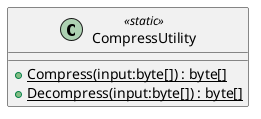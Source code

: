 @startuml
class CompressUtility <<static>> {
    + {static} Compress(input:byte[]) : byte[]
    + {static} Decompress(input:byte[]) : byte[]
}
@enduml
